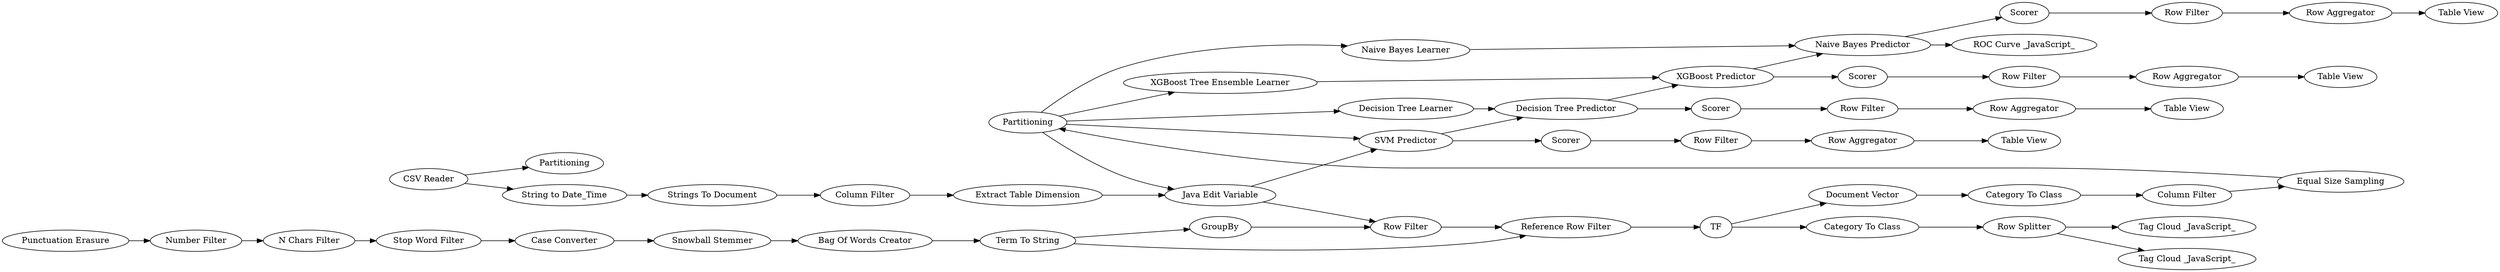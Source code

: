 digraph {
	308 -> 309
	126 -> 303
	312 -> 311
	8 -> 9
	301 -> 306
	303 -> 57
	306 -> 307
	67 -> 62
	67 -> 10
	59 -> 126
	30 -> 31
	29 -> 30
	306 -> 304
	315 -> 314
	307 -> 318
	309 -> 310
	57 -> 62
	11 -> 12
	6 -> 66
	305 -> 306
	130 -> 131
	10 -> 11
	8 -> 11
	69 -> 33
	12 -> 295
	31 -> 69
	57 -> 300
	33 -> 34
	66 -> 67
	127 -> 308
	314 -> 316
	301 -> 302
	132 -> 312
	295 -> 296
	57 -> 130
	296 -> 298
	68 -> 8
	302 -> 315
	57 -> 67
	1 -> 129
	318 -> 317
	94 -> 59
	57 -> 305
	12 -> 94
	34 -> 68
	131 -> 301
	291 -> 7
	311 -> 313
	1 -> 291
	300 -> 301
	62 -> 131
	317 -> 319
	131 -> 132
	7 -> 6
	9 -> 10
	296 -> 299
	62 -> 127
	306 [label="Naive Bayes Predictor"]
	57 [label=Partitioning]
	126 [label="Column Filter"]
	7 [label="Strings To Document"]
	308 [label="Row Filter"]
	307 [label=Scorer]
	9 [label=GroupBy]
	302 [label=Scorer]
	304 [label="ROC Curve _JavaScript_"]
	8 [label="Term To String"]
	295 [label="Category To Class"]
	313 [label="Table View"]
	315 [label="Row Filter"]
	316 [label="Table View"]
	31 [label="N Chars Filter"]
	311 [label="Row Aggregator"]
	291 [label="String to Date_Time"]
	131 [label="Decision Tree Predictor"]
	6 [label="Column Filter"]
	309 [label="Row Aggregator"]
	129 [label=Partitioning]
	10 [label="Row Filter"]
	12 [label=TF]
	59 [label="Category To Class"]
	319 [label="Table View"]
	1 [label="CSV Reader"]
	310 [label="Table View"]
	299 [label="Tag Cloud _JavaScript_"]
	68 [label="Bag Of Words Creator"]
	127 [label=Scorer]
	67 [label="Java Edit Variable"]
	296 [label="Row Splitter"]
	11 [label="Reference Row Filter"]
	301 [label="XGBoost Predictor"]
	298 [label="Tag Cloud _JavaScript_"]
	314 [label="Row Aggregator"]
	94 [label="Document Vector"]
	317 [label="Row Aggregator"]
	34 [label="Snowball Stemmer"]
	66 [label="Extract Table Dimension"]
	29 [label="Punctuation Erasure"]
	62 [label="SVM Predictor"]
	69 [label="Stop Word Filter"]
	312 [label="Row Filter"]
	318 [label="Row Filter"]
	303 [label="Equal Size Sampling"]
	300 [label="XGBoost Tree Ensemble Learner"]
	305 [label="Naive Bayes Learner"]
	130 [label="Decision Tree Learner"]
	33 [label="Case Converter"]
	30 [label="Number Filter"]
	132 [label=Scorer]
	rankdir=LR
}
